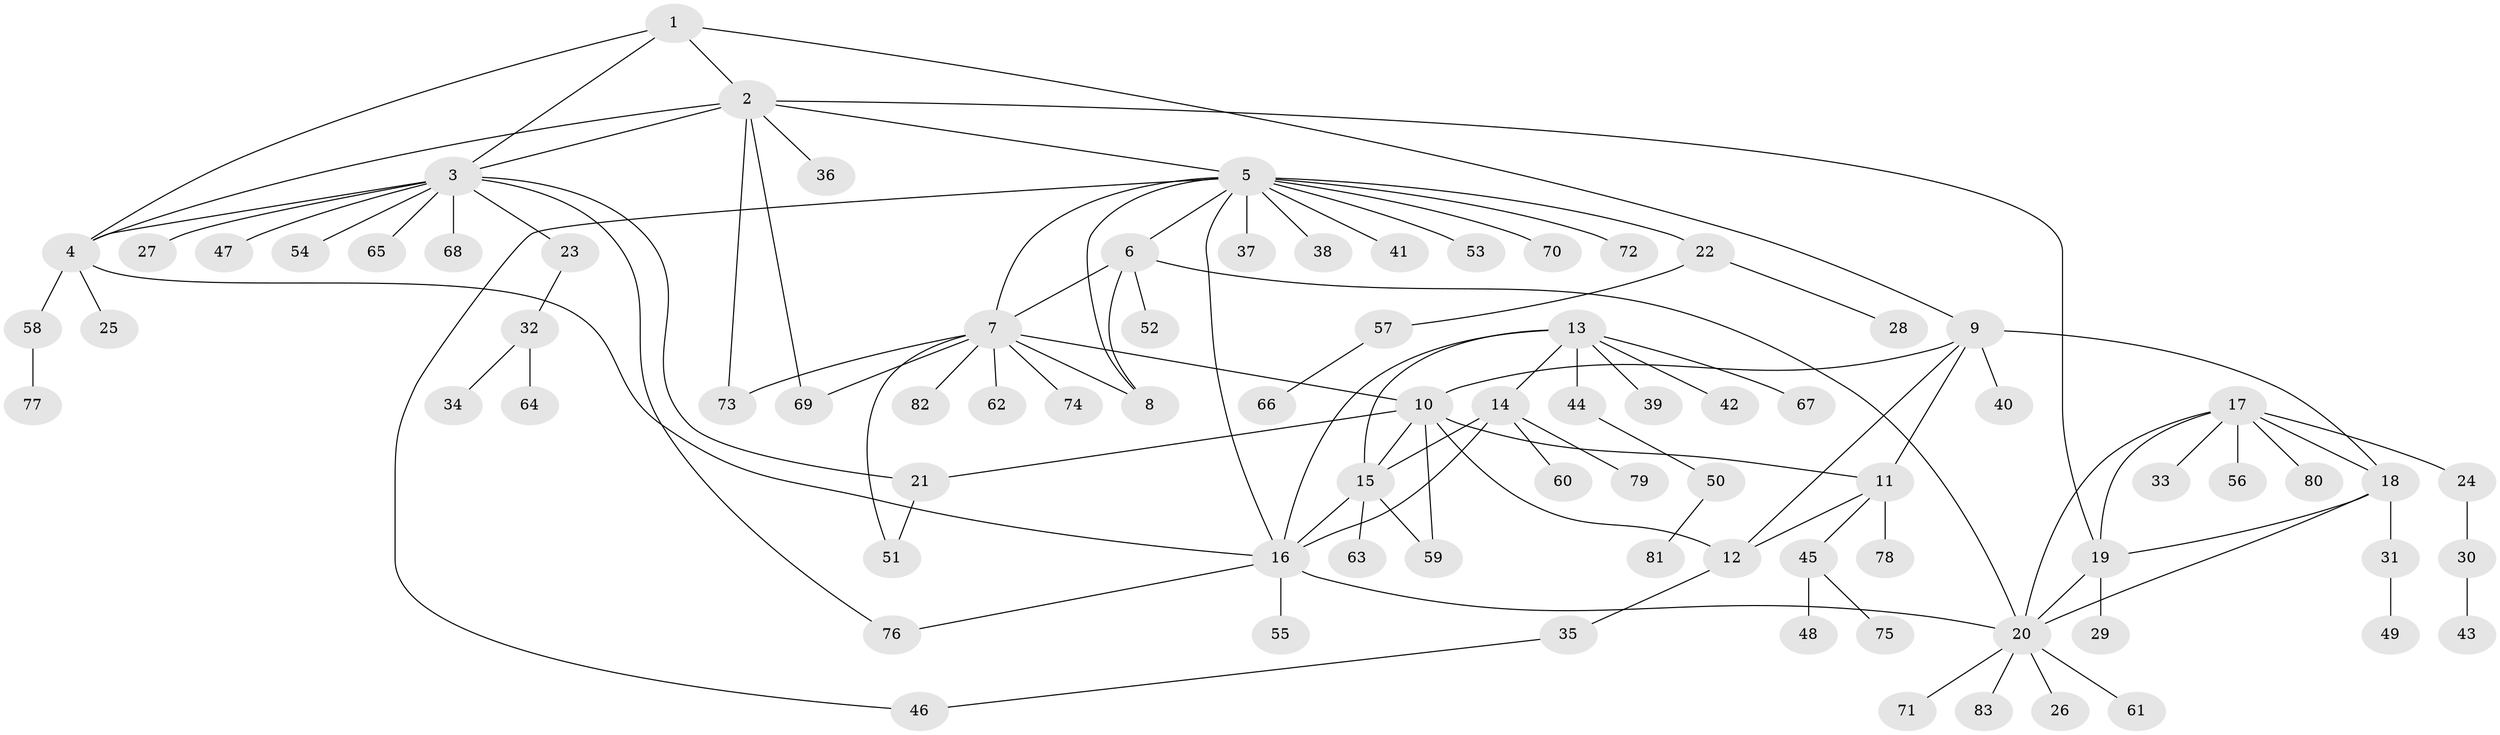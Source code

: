 // coarse degree distribution, {4: 0.04, 5: 0.08, 2: 0.2, 7: 0.06, 6: 0.04, 1: 0.44, 3: 0.08, 9: 0.02, 10: 0.02, 8: 0.02}
// Generated by graph-tools (version 1.1) at 2025/37/03/04/25 23:37:44]
// undirected, 83 vertices, 110 edges
graph export_dot {
  node [color=gray90,style=filled];
  1;
  2;
  3;
  4;
  5;
  6;
  7;
  8;
  9;
  10;
  11;
  12;
  13;
  14;
  15;
  16;
  17;
  18;
  19;
  20;
  21;
  22;
  23;
  24;
  25;
  26;
  27;
  28;
  29;
  30;
  31;
  32;
  33;
  34;
  35;
  36;
  37;
  38;
  39;
  40;
  41;
  42;
  43;
  44;
  45;
  46;
  47;
  48;
  49;
  50;
  51;
  52;
  53;
  54;
  55;
  56;
  57;
  58;
  59;
  60;
  61;
  62;
  63;
  64;
  65;
  66;
  67;
  68;
  69;
  70;
  71;
  72;
  73;
  74;
  75;
  76;
  77;
  78;
  79;
  80;
  81;
  82;
  83;
  1 -- 2;
  1 -- 3;
  1 -- 4;
  1 -- 9;
  2 -- 3;
  2 -- 4;
  2 -- 5;
  2 -- 19;
  2 -- 36;
  2 -- 69;
  2 -- 73;
  3 -- 4;
  3 -- 21;
  3 -- 23;
  3 -- 27;
  3 -- 47;
  3 -- 54;
  3 -- 65;
  3 -- 68;
  3 -- 76;
  4 -- 16;
  4 -- 25;
  4 -- 58;
  5 -- 6;
  5 -- 7;
  5 -- 8;
  5 -- 16;
  5 -- 22;
  5 -- 37;
  5 -- 38;
  5 -- 41;
  5 -- 46;
  5 -- 53;
  5 -- 70;
  5 -- 72;
  6 -- 7;
  6 -- 8;
  6 -- 20;
  6 -- 52;
  7 -- 8;
  7 -- 10;
  7 -- 51;
  7 -- 62;
  7 -- 69;
  7 -- 73;
  7 -- 74;
  7 -- 82;
  9 -- 10;
  9 -- 11;
  9 -- 12;
  9 -- 18;
  9 -- 40;
  10 -- 11;
  10 -- 12;
  10 -- 15;
  10 -- 21;
  10 -- 59;
  11 -- 12;
  11 -- 45;
  11 -- 78;
  12 -- 35;
  13 -- 14;
  13 -- 15;
  13 -- 16;
  13 -- 39;
  13 -- 42;
  13 -- 44;
  13 -- 67;
  14 -- 15;
  14 -- 16;
  14 -- 60;
  14 -- 79;
  15 -- 16;
  15 -- 59;
  15 -- 63;
  16 -- 20;
  16 -- 55;
  16 -- 76;
  17 -- 18;
  17 -- 19;
  17 -- 20;
  17 -- 24;
  17 -- 33;
  17 -- 56;
  17 -- 80;
  18 -- 19;
  18 -- 20;
  18 -- 31;
  19 -- 20;
  19 -- 29;
  20 -- 26;
  20 -- 61;
  20 -- 71;
  20 -- 83;
  21 -- 51;
  22 -- 28;
  22 -- 57;
  23 -- 32;
  24 -- 30;
  30 -- 43;
  31 -- 49;
  32 -- 34;
  32 -- 64;
  35 -- 46;
  44 -- 50;
  45 -- 48;
  45 -- 75;
  50 -- 81;
  57 -- 66;
  58 -- 77;
}
